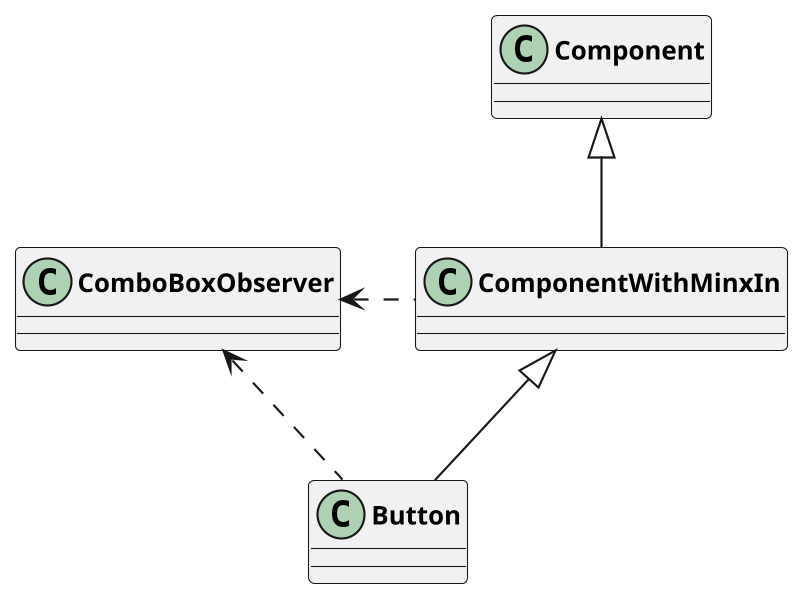 @startuml

@startuml

skinparam defaultFontName "Fira Code"
skinparam class {
    FontStyle bold
    FontSize 12
}

scale 800*800

class Component{
}

class ComponentWithMinxIn

class ComboBoxObserver{
}

class Button{
}

Component <|-down- ComponentWithMinxIn
ComponentWithMinxIn <|-down- Button
ComboBoxObserver <.right. ComponentWithMinxIn
Button .up.> ComboBoxObserver



@enduml